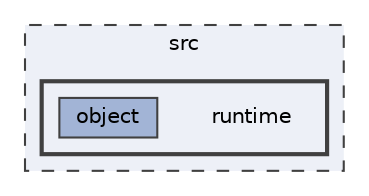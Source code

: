 digraph "src/runtime"
{
 // LATEX_PDF_SIZE
  bgcolor="transparent";
  edge [fontname=Helvetica,fontsize=10,labelfontname=Helvetica,labelfontsize=10];
  node [fontname=Helvetica,fontsize=10,shape=box,height=0.2,width=0.4];
  compound=true
  subgraph clusterdir_68267d1309a1af8e8297ef4c3efbcdba {
    graph [ bgcolor="#edf0f7", pencolor="grey25", label="src", fontname=Helvetica,fontsize=10 style="filled,dashed", URL="dir_68267d1309a1af8e8297ef4c3efbcdba.html",tooltip=""]
  subgraph clusterdir_bf9f26469d00835ba20ff8d80ee5a804 {
    graph [ bgcolor="#edf0f7", pencolor="grey25", label="", fontname=Helvetica,fontsize=10 style="filled,bold", URL="dir_bf9f26469d00835ba20ff8d80ee5a804.html",tooltip=""]
    dir_bf9f26469d00835ba20ff8d80ee5a804 [shape=plaintext, label="runtime"];
  dir_7b3ca0f1a5442f5bcf8fa402d7489a6e [label="object", fillcolor="#a2b4d6", color="grey25", style="filled", URL="dir_7b3ca0f1a5442f5bcf8fa402d7489a6e.html",tooltip=""];
  }
  }
}
